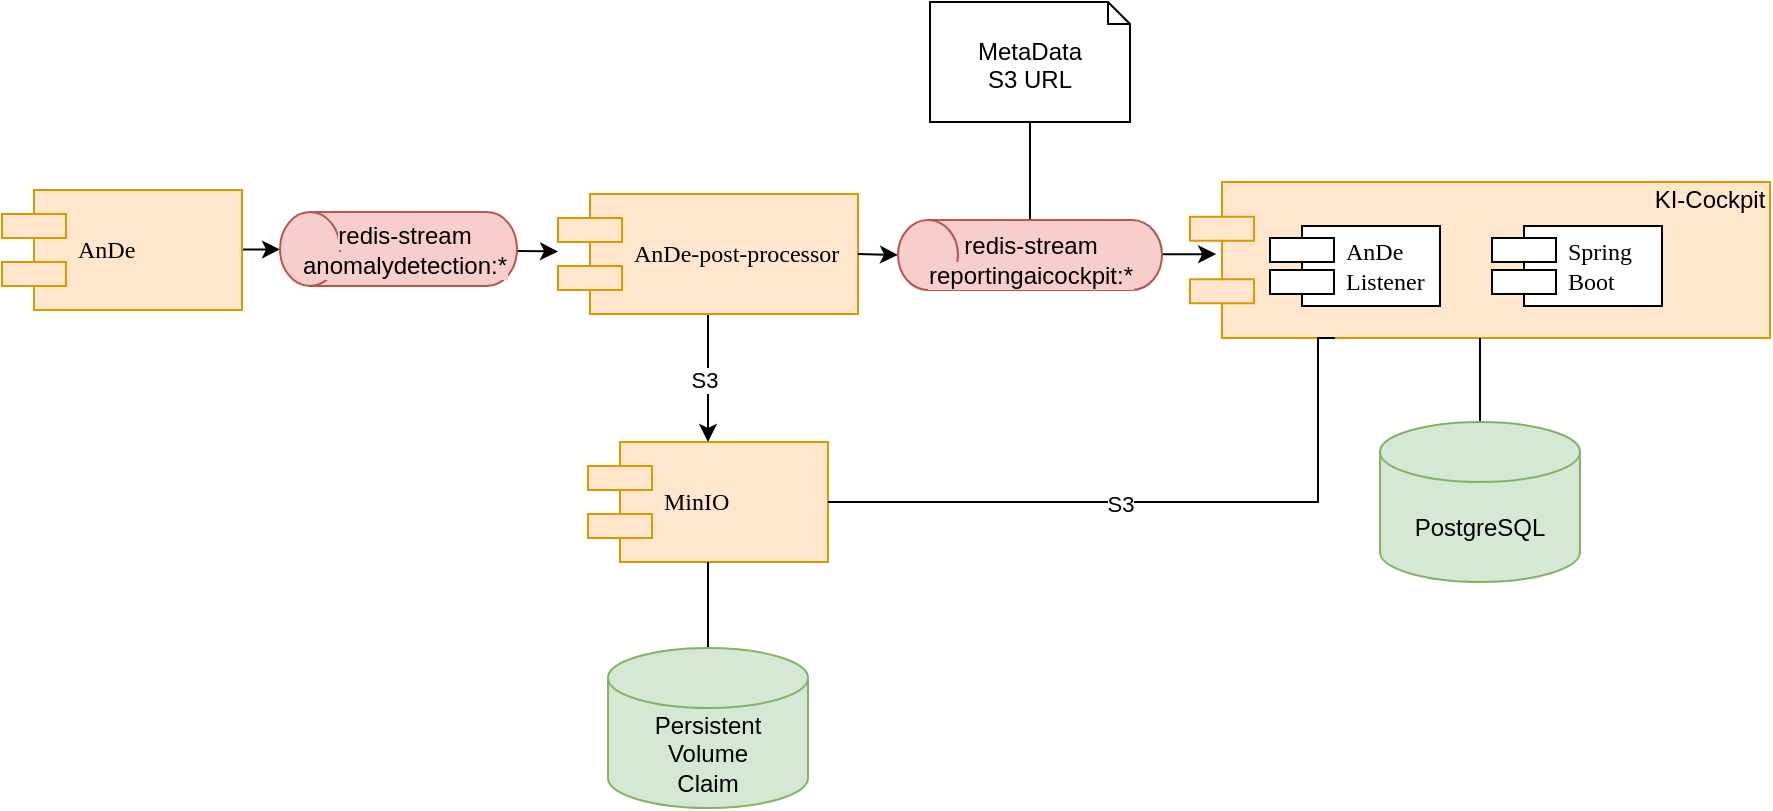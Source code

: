 <mxfile>
    <diagram name="draft" id="a3xRBjFOB7cAsyfC0EUM">
        <mxGraphModel dx="1396" dy="652" grid="1" gridSize="10" guides="1" tooltips="1" connect="1" arrows="1" fold="1" page="1" pageScale="1" pageWidth="1100" pageHeight="850" background="none" math="0" shadow="0">
            <root>
                <mxCell id="D_3S4Ifsa7l87r18UFxj-0"/>
                <mxCell id="D_3S4Ifsa7l87r18UFxj-1" parent="D_3S4Ifsa7l87r18UFxj-0"/>
                <mxCell id="D_3S4Ifsa7l87r18UFxj-2" value="" style="shape=component;align=left;spacingLeft=36;rounded=0;shadow=0;comic=0;labelBackgroundColor=none;strokeWidth=1;fontFamily=Verdana;fontSize=12;html=1;fillColor=#ffe6cc;strokeColor=#d79b00;" parent="D_3S4Ifsa7l87r18UFxj-1" vertex="1">
                    <mxGeometry x="936" y="440" width="290" height="78" as="geometry"/>
                </mxCell>
                <mxCell id="D_3S4Ifsa7l87r18UFxj-5" value="MinIO" style="shape=component;align=left;spacingLeft=36;rounded=0;shadow=0;comic=0;labelBackgroundColor=none;strokeWidth=1;fontFamily=Verdana;fontSize=12;html=1;fillColor=#ffe6cc;strokeColor=#d79b00;" parent="D_3S4Ifsa7l87r18UFxj-1" vertex="1">
                    <mxGeometry x="635" y="570" width="120" height="60" as="geometry"/>
                </mxCell>
                <mxCell id="D_3S4Ifsa7l87r18UFxj-6" value="" style="edgeStyle=orthogonalEdgeStyle;rounded=0;orthogonalLoop=1;jettySize=auto;html=1;" parent="D_3S4Ifsa7l87r18UFxj-1" source="D_3S4Ifsa7l87r18UFxj-10" target="D_3S4Ifsa7l87r18UFxj-5" edge="1">
                    <mxGeometry relative="1" as="geometry"/>
                </mxCell>
                <mxCell id="D_3S4Ifsa7l87r18UFxj-7" value="S3" style="edgeLabel;html=1;align=center;verticalAlign=middle;resizable=0;points=[];" parent="D_3S4Ifsa7l87r18UFxj-6" vertex="1" connectable="0">
                    <mxGeometry x="0.022" y="-2" relative="1" as="geometry">
                        <mxPoint as="offset"/>
                    </mxGeometry>
                </mxCell>
                <mxCell id="yyzwWI7Gfhoeo8dUbkyk-1" value="" style="edgeStyle=none;sketch=0;hachureGap=4;jiggle=2;curveFitting=1;html=1;fontFamily=Architects Daughter;fontSource=https%3A%2F%2Ffonts.googleapis.com%2Fcss%3Ffamily%3DArchitects%2BDaughter;fontSize=16;" parent="D_3S4Ifsa7l87r18UFxj-1" source="D_3S4Ifsa7l87r18UFxj-8" target="D_3S4Ifsa7l87r18UFxj-13" edge="1">
                    <mxGeometry relative="1" as="geometry"/>
                </mxCell>
                <mxCell id="D_3S4Ifsa7l87r18UFxj-8" value="AnDe" style="shape=component;align=left;spacingLeft=36;rounded=0;shadow=0;comic=0;labelBackgroundColor=none;strokeWidth=1;fontFamily=Verdana;fontSize=12;html=1;fillColor=#ffe6cc;strokeColor=#d79b00;" parent="D_3S4Ifsa7l87r18UFxj-1" vertex="1">
                    <mxGeometry x="342" y="444" width="120" height="60" as="geometry"/>
                </mxCell>
                <mxCell id="D_3S4Ifsa7l87r18UFxj-10" value="AnDe-post-processor" style="shape=component;align=left;spacingLeft=36;rounded=0;shadow=0;comic=0;labelBackgroundColor=none;strokeWidth=1;fontFamily=Verdana;fontSize=12;html=1;fillColor=#ffe6cc;strokeColor=#d79b00;" parent="D_3S4Ifsa7l87r18UFxj-1" vertex="1">
                    <mxGeometry x="620" y="446" width="150" height="60" as="geometry"/>
                </mxCell>
                <mxCell id="D_3S4Ifsa7l87r18UFxj-12" value="" style="edgeStyle=orthogonalEdgeStyle;rounded=0;orthogonalLoop=1;jettySize=auto;html=1;endArrow=none;endFill=0;exitX=1;exitY=0.5;exitDx=0;exitDy=0;exitPerimeter=0;" parent="D_3S4Ifsa7l87r18UFxj-1" source="yyzwWI7Gfhoeo8dUbkyk-3" target="D_3S4Ifsa7l87r18UFxj-21" edge="1">
                    <mxGeometry relative="1" as="geometry"/>
                </mxCell>
                <mxCell id="yyzwWI7Gfhoeo8dUbkyk-2" value="" style="edgeStyle=none;sketch=0;hachureGap=4;jiggle=2;curveFitting=1;html=1;fontFamily=Architects Daughter;fontSource=https%3A%2F%2Ffonts.googleapis.com%2Fcss%3Ffamily%3DArchitects%2BDaughter;fontSize=16;" parent="D_3S4Ifsa7l87r18UFxj-1" source="D_3S4Ifsa7l87r18UFxj-13" target="D_3S4Ifsa7l87r18UFxj-10" edge="1">
                    <mxGeometry relative="1" as="geometry"/>
                </mxCell>
                <mxCell id="D_3S4Ifsa7l87r18UFxj-13" value="" style="shape=cylinder3;whiteSpace=wrap;html=1;boundedLbl=1;backgroundOutline=1;size=15;rotation=270;textDirection=vertical-lr;fillColor=#f8cecc;strokeColor=#b85450;" parent="D_3S4Ifsa7l87r18UFxj-1" vertex="1">
                    <mxGeometry x="521.75" y="414.25" width="37" height="118.5" as="geometry"/>
                </mxCell>
                <mxCell id="D_3S4Ifsa7l87r18UFxj-14" value="AnDe&lt;br&gt;Listener" style="shape=component;align=left;spacingLeft=36;rounded=0;shadow=0;comic=0;labelBackgroundColor=none;strokeWidth=1;fontFamily=Verdana;fontSize=12;html=1;" parent="D_3S4Ifsa7l87r18UFxj-1" vertex="1">
                    <mxGeometry x="976" y="462" width="85" height="40" as="geometry"/>
                </mxCell>
                <mxCell id="D_3S4Ifsa7l87r18UFxj-15" value="" style="edgeStyle=orthogonalEdgeStyle;rounded=0;orthogonalLoop=1;jettySize=auto;html=1;endArrow=none;endFill=0;" parent="D_3S4Ifsa7l87r18UFxj-1" source="D_3S4Ifsa7l87r18UFxj-16" target="D_3S4Ifsa7l87r18UFxj-2" edge="1">
                    <mxGeometry relative="1" as="geometry">
                        <mxPoint x="1081" y="604" as="sourcePoint"/>
                    </mxGeometry>
                </mxCell>
                <mxCell id="D_3S4Ifsa7l87r18UFxj-16" value="PostgreSQL" style="shape=cylinder3;whiteSpace=wrap;html=1;boundedLbl=1;backgroundOutline=1;size=15;fillColor=#d5e8d4;strokeColor=#82b366;" parent="D_3S4Ifsa7l87r18UFxj-1" vertex="1">
                    <mxGeometry x="1031" y="560" width="100" height="80" as="geometry"/>
                </mxCell>
                <mxCell id="D_3S4Ifsa7l87r18UFxj-17" value="" style="endArrow=none;html=1;rounded=0;edgeStyle=orthogonalEdgeStyle;exitX=1;exitY=0.5;exitDx=0;exitDy=0;entryX=0.25;entryY=1;entryDx=0;entryDy=0;" parent="D_3S4Ifsa7l87r18UFxj-1" source="D_3S4Ifsa7l87r18UFxj-5" target="D_3S4Ifsa7l87r18UFxj-2" edge="1">
                    <mxGeometry width="50" height="50" relative="1" as="geometry">
                        <mxPoint x="630" y="750" as="sourcePoint"/>
                        <mxPoint x="680" y="700" as="targetPoint"/>
                        <Array as="points">
                            <mxPoint x="1000" y="600"/>
                            <mxPoint x="1000" y="518"/>
                        </Array>
                    </mxGeometry>
                </mxCell>
                <mxCell id="D_3S4Ifsa7l87r18UFxj-18" value="S3" style="edgeLabel;html=1;align=center;verticalAlign=middle;resizable=0;points=[];" parent="D_3S4Ifsa7l87r18UFxj-17" vertex="1" connectable="0">
                    <mxGeometry x="-0.131" y="-1" relative="1" as="geometry">
                        <mxPoint as="offset"/>
                    </mxGeometry>
                </mxCell>
                <mxCell id="D_3S4Ifsa7l87r18UFxj-19" value="" style="edgeStyle=orthogonalEdgeStyle;rounded=0;orthogonalLoop=1;jettySize=auto;html=1;endArrow=none;endFill=0;" parent="D_3S4Ifsa7l87r18UFxj-1" source="D_3S4Ifsa7l87r18UFxj-20" target="D_3S4Ifsa7l87r18UFxj-5" edge="1">
                    <mxGeometry relative="1" as="geometry"/>
                </mxCell>
                <mxCell id="D_3S4Ifsa7l87r18UFxj-20" value="Persistent&lt;br&gt;Volume&lt;br&gt;Claim" style="shape=cylinder3;whiteSpace=wrap;html=1;boundedLbl=1;backgroundOutline=1;size=15;fillColor=#d5e8d4;strokeColor=#82b366;" parent="D_3S4Ifsa7l87r18UFxj-1" vertex="1">
                    <mxGeometry x="645" y="673" width="100" height="80" as="geometry"/>
                </mxCell>
                <mxCell id="D_3S4Ifsa7l87r18UFxj-21" value="&lt;div style=&quot;text-align: left;&quot;&gt;&lt;span style=&quot;background-color: initial;&quot;&gt;MetaData&lt;/span&gt;&lt;/div&gt;S3 URL" style="shape=note2;boundedLbl=1;whiteSpace=wrap;html=1;size=11;verticalAlign=top;align=center;" parent="D_3S4Ifsa7l87r18UFxj-1" vertex="1">
                    <mxGeometry x="806" y="350" width="100" height="60" as="geometry"/>
                </mxCell>
                <mxCell id="D_3S4Ifsa7l87r18UFxj-22" value="Spring&lt;br&gt;Boot" style="shape=component;align=left;spacingLeft=36;rounded=0;shadow=0;comic=0;labelBackgroundColor=none;strokeWidth=1;fontFamily=Verdana;fontSize=12;html=1;" parent="D_3S4Ifsa7l87r18UFxj-1" vertex="1">
                    <mxGeometry x="1087" y="462" width="85" height="40" as="geometry"/>
                </mxCell>
                <mxCell id="D_3S4Ifsa7l87r18UFxj-23" value="KI-Cockpit" style="text;html=1;align=center;verticalAlign=middle;whiteSpace=wrap;rounded=0;" parent="D_3S4Ifsa7l87r18UFxj-1" vertex="1">
                    <mxGeometry x="1166" y="434" width="60" height="30" as="geometry"/>
                </mxCell>
                <mxCell id="yyzwWI7Gfhoeo8dUbkyk-0" value="" style="endArrow=classic;html=1;hachureGap=4;fontFamily=Architects Daughter;fontSource=https%3A%2F%2Ffonts.googleapis.com%2Fcss%3Ffamily%3DArchitects%2BDaughter;fontSize=16;exitX=1;exitY=0.5;exitDx=0;exitDy=0;entryX=0.5;entryY=0;entryDx=0;entryDy=0;entryPerimeter=0;" parent="D_3S4Ifsa7l87r18UFxj-1" source="D_3S4Ifsa7l87r18UFxj-10" target="yyzwWI7Gfhoeo8dUbkyk-3" edge="1">
                    <mxGeometry width="50" height="50" relative="1" as="geometry">
                        <mxPoint x="780" y="500" as="sourcePoint"/>
                        <mxPoint x="830" y="450" as="targetPoint"/>
                    </mxGeometry>
                </mxCell>
                <mxCell id="yyzwWI7Gfhoeo8dUbkyk-4" value="" style="edgeStyle=none;sketch=0;hachureGap=4;jiggle=2;curveFitting=1;html=1;fontFamily=Architects Daughter;fontSource=https%3A%2F%2Ffonts.googleapis.com%2Fcss%3Ffamily%3DArchitects%2BDaughter;fontSize=16;entryX=0.045;entryY=0.462;entryDx=0;entryDy=0;entryPerimeter=0;" parent="D_3S4Ifsa7l87r18UFxj-1" source="yyzwWI7Gfhoeo8dUbkyk-3" target="D_3S4Ifsa7l87r18UFxj-2" edge="1">
                    <mxGeometry relative="1" as="geometry"/>
                </mxCell>
                <mxCell id="yyzwWI7Gfhoeo8dUbkyk-3" value="" style="shape=cylinder3;whiteSpace=wrap;html=1;boundedLbl=1;backgroundOutline=1;size=15;rotation=270;textDirection=vertical-lr;fillColor=#f8cecc;strokeColor=#b85450;" parent="D_3S4Ifsa7l87r18UFxj-1" vertex="1">
                    <mxGeometry x="838.5" y="410.5" width="35" height="132" as="geometry"/>
                </mxCell>
                <mxCell id="0" value="&lt;span style=&quot;background-color: rgb(248, 206, 204);&quot;&gt;redis-stream&lt;br&gt;anomalydetection:*&lt;/span&gt;" style="text;html=1;strokeColor=none;fillColor=none;align=center;verticalAlign=middle;whiteSpace=wrap;rounded=0;" parent="D_3S4Ifsa7l87r18UFxj-1" vertex="1">
                    <mxGeometry x="505.5" y="464" width="75" height="20" as="geometry"/>
                </mxCell>
                <mxCell id="1" value="&lt;span style=&quot;background-color: rgb(248, 206, 204);&quot;&gt;redis-stream&lt;br&gt;reportingaicockpit:*&lt;/span&gt;" style="text;html=1;strokeColor=none;fillColor=none;align=center;verticalAlign=middle;whiteSpace=wrap;rounded=0;" parent="D_3S4Ifsa7l87r18UFxj-1" vertex="1">
                    <mxGeometry x="818.5" y="469" width="75" height="20" as="geometry"/>
                </mxCell>
            </root>
        </mxGraphModel>
    </diagram>
    <diagram name="Deployment Option 1" id="u-UFPv0DjZsWNiKmiKGw">
        <mxGraphModel dx="1396" dy="652" grid="1" gridSize="10" guides="1" tooltips="1" connect="1" arrows="1" fold="1" page="1" pageScale="1" pageWidth="1100" pageHeight="850" background="none" math="0" shadow="0">
            <root>
                <mxCell id="oXKrkx4APH8yopa26a5v-0"/>
                <mxCell id="84qNt7v-MmPcpYl2-deS-1" value="Deployment" parent="oXKrkx4APH8yopa26a5v-0"/>
                <mxCell id="84qNt7v-MmPcpYl2-deS-2" value="onPremis" style="rounded=0;whiteSpace=wrap;html=1;verticalAlign=top;align=left;" parent="84qNt7v-MmPcpYl2-deS-1" vertex="1">
                    <mxGeometry x="30" y="40" width="570" height="470" as="geometry"/>
                </mxCell>
                <mxCell id="84qNt7v-MmPcpYl2-deS-5" value="cloud" style="rounded=0;whiteSpace=wrap;html=1;verticalAlign=top;align=left;" parent="84qNt7v-MmPcpYl2-deS-1" vertex="1">
                    <mxGeometry x="610" y="40" width="440" height="470" as="geometry"/>
                </mxCell>
                <mxCell id="oXKrkx4APH8yopa26a5v-1" value="components" parent="oXKrkx4APH8yopa26a5v-0"/>
                <mxCell id="oXKrkx4APH8yopa26a5v-2" value="" style="shape=component;align=left;spacingLeft=36;rounded=0;shadow=0;comic=0;labelBackgroundColor=none;strokeWidth=1;fontFamily=Verdana;fontSize=12;html=1;" parent="oXKrkx4APH8yopa26a5v-1" vertex="1">
                    <mxGeometry x="746" y="170" width="290" height="78" as="geometry"/>
                </mxCell>
                <mxCell id="oXKrkx4APH8yopa26a5v-3" value="MinIO" style="shape=component;align=left;spacingLeft=36;rounded=0;shadow=0;comic=0;labelBackgroundColor=none;strokeWidth=1;fontFamily=Verdana;fontSize=12;html=1;" parent="oXKrkx4APH8yopa26a5v-1" vertex="1">
                    <mxGeometry x="620" y="310" width="120" height="60" as="geometry"/>
                </mxCell>
                <mxCell id="oXKrkx4APH8yopa26a5v-4" value="" style="edgeStyle=orthogonalEdgeStyle;rounded=0;orthogonalLoop=1;jettySize=auto;html=1;" parent="oXKrkx4APH8yopa26a5v-1" source="oXKrkx4APH8yopa26a5v-8" target="oXKrkx4APH8yopa26a5v-3" edge="1">
                    <mxGeometry relative="1" as="geometry">
                        <Array as="points">
                            <mxPoint x="540" y="340"/>
                        </Array>
                    </mxGeometry>
                </mxCell>
                <mxCell id="oXKrkx4APH8yopa26a5v-5" value="S3" style="edgeLabel;html=1;align=center;verticalAlign=middle;resizable=0;points=[];" parent="oXKrkx4APH8yopa26a5v-4" vertex="1" connectable="0">
                    <mxGeometry x="0.022" y="-2" relative="1" as="geometry">
                        <mxPoint as="offset"/>
                    </mxGeometry>
                </mxCell>
                <mxCell id="oXKrkx4APH8yopa26a5v-6" value="" style="edgeStyle=none;sketch=0;hachureGap=4;jiggle=2;curveFitting=1;html=1;fontFamily=Architects Daughter;fontSource=https%3A%2F%2Ffonts.googleapis.com%2Fcss%3Ffamily%3DArchitects%2BDaughter;fontSize=16;" parent="oXKrkx4APH8yopa26a5v-1" source="oXKrkx4APH8yopa26a5v-7" target="oXKrkx4APH8yopa26a5v-11" edge="1">
                    <mxGeometry relative="1" as="geometry"/>
                </mxCell>
                <mxCell id="oXKrkx4APH8yopa26a5v-7" value="AnDe" style="shape=component;align=left;spacingLeft=36;rounded=0;shadow=0;comic=0;labelBackgroundColor=none;strokeWidth=1;fontFamily=Verdana;fontSize=12;html=1;" parent="oXKrkx4APH8yopa26a5v-1" vertex="1">
                    <mxGeometry x="180" y="170" width="120" height="60" as="geometry"/>
                </mxCell>
                <mxCell id="oXKrkx4APH8yopa26a5v-8" value="SAnDe" style="shape=component;align=left;spacingLeft=36;rounded=0;shadow=0;comic=0;labelBackgroundColor=none;strokeWidth=1;fontFamily=Verdana;fontSize=12;html=1;" parent="oXKrkx4APH8yopa26a5v-1" vertex="1">
                    <mxGeometry x="460" y="176" width="120" height="60" as="geometry"/>
                </mxCell>
                <mxCell id="oXKrkx4APH8yopa26a5v-9" value="" style="edgeStyle=orthogonalEdgeStyle;rounded=0;orthogonalLoop=1;jettySize=auto;html=1;endArrow=none;endFill=0;exitX=1;exitY=0.5;exitDx=0;exitDy=0;exitPerimeter=0;" parent="oXKrkx4APH8yopa26a5v-1" source="oXKrkx4APH8yopa26a5v-24" target="oXKrkx4APH8yopa26a5v-19" edge="1">
                    <mxGeometry relative="1" as="geometry"/>
                </mxCell>
                <mxCell id="oXKrkx4APH8yopa26a5v-10" value="" style="edgeStyle=none;sketch=0;hachureGap=4;jiggle=2;curveFitting=1;html=1;fontFamily=Architects Daughter;fontSource=https%3A%2F%2Ffonts.googleapis.com%2Fcss%3Ffamily%3DArchitects%2BDaughter;fontSize=16;" parent="oXKrkx4APH8yopa26a5v-1" source="oXKrkx4APH8yopa26a5v-11" target="oXKrkx4APH8yopa26a5v-8" edge="1">
                    <mxGeometry relative="1" as="geometry"/>
                </mxCell>
                <mxCell id="oXKrkx4APH8yopa26a5v-11" value="Redis1" style="shape=cylinder3;whiteSpace=wrap;html=1;boundedLbl=1;backgroundOutline=1;size=15;rotation=270;textDirection=vertical-lr;" parent="oXKrkx4APH8yopa26a5v-1" vertex="1">
                    <mxGeometry x="340" y="164" width="60" height="80" as="geometry"/>
                </mxCell>
                <mxCell id="oXKrkx4APH8yopa26a5v-12" value="AnDe&lt;br&gt;Listener" style="shape=component;align=left;spacingLeft=36;rounded=0;shadow=0;comic=0;labelBackgroundColor=none;strokeWidth=1;fontFamily=Verdana;fontSize=12;html=1;" parent="oXKrkx4APH8yopa26a5v-1" vertex="1">
                    <mxGeometry x="786" y="194" width="85" height="40" as="geometry"/>
                </mxCell>
                <mxCell id="oXKrkx4APH8yopa26a5v-13" value="" style="edgeStyle=orthogonalEdgeStyle;rounded=0;orthogonalLoop=1;jettySize=auto;html=1;endArrow=none;endFill=0;" parent="oXKrkx4APH8yopa26a5v-1" source="oXKrkx4APH8yopa26a5v-14" target="oXKrkx4APH8yopa26a5v-2" edge="1">
                    <mxGeometry relative="1" as="geometry">
                        <mxPoint x="891" y="334" as="sourcePoint"/>
                    </mxGeometry>
                </mxCell>
                <mxCell id="oXKrkx4APH8yopa26a5v-14" value="PostgreSQL" style="shape=cylinder3;whiteSpace=wrap;html=1;boundedLbl=1;backgroundOutline=1;size=15;" parent="oXKrkx4APH8yopa26a5v-1" vertex="1">
                    <mxGeometry x="841" y="290" width="100" height="80" as="geometry"/>
                </mxCell>
                <mxCell id="oXKrkx4APH8yopa26a5v-15" value="" style="endArrow=none;html=1;rounded=0;edgeStyle=orthogonalEdgeStyle;exitX=1;exitY=0.75;exitDx=0;exitDy=0;entryX=0.25;entryY=1;entryDx=0;entryDy=0;" parent="oXKrkx4APH8yopa26a5v-1" source="oXKrkx4APH8yopa26a5v-3" target="oXKrkx4APH8yopa26a5v-2" edge="1">
                    <mxGeometry width="50" height="50" relative="1" as="geometry">
                        <mxPoint x="440" y="480" as="sourcePoint"/>
                        <mxPoint x="490" y="430" as="targetPoint"/>
                        <Array as="points">
                            <mxPoint x="810" y="355"/>
                            <mxPoint x="810" y="248"/>
                        </Array>
                    </mxGeometry>
                </mxCell>
                <mxCell id="oXKrkx4APH8yopa26a5v-16" value="S3" style="edgeLabel;html=1;align=center;verticalAlign=middle;resizable=0;points=[];" parent="oXKrkx4APH8yopa26a5v-15" vertex="1" connectable="0">
                    <mxGeometry x="-0.131" y="-1" relative="1" as="geometry">
                        <mxPoint as="offset"/>
                    </mxGeometry>
                </mxCell>
                <mxCell id="oXKrkx4APH8yopa26a5v-17" value="" style="edgeStyle=orthogonalEdgeStyle;rounded=0;orthogonalLoop=1;jettySize=auto;html=1;endArrow=none;endFill=0;" parent="oXKrkx4APH8yopa26a5v-1" source="oXKrkx4APH8yopa26a5v-18" target="oXKrkx4APH8yopa26a5v-3" edge="1">
                    <mxGeometry relative="1" as="geometry"/>
                </mxCell>
                <mxCell id="oXKrkx4APH8yopa26a5v-18" value="Persistent&lt;br&gt;Volume&lt;br&gt;Claim" style="shape=cylinder3;whiteSpace=wrap;html=1;boundedLbl=1;backgroundOutline=1;size=15;" parent="oXKrkx4APH8yopa26a5v-1" vertex="1">
                    <mxGeometry x="630" y="413" width="100" height="80" as="geometry"/>
                </mxCell>
                <mxCell id="oXKrkx4APH8yopa26a5v-19" value="&lt;div style=&quot;text-align: left;&quot;&gt;&lt;span style=&quot;background-color: initial;&quot;&gt;MetaData&lt;/span&gt;&lt;/div&gt;S3 URL" style="shape=note2;boundedLbl=1;whiteSpace=wrap;html=1;size=11;verticalAlign=top;align=center;" parent="oXKrkx4APH8yopa26a5v-1" vertex="1">
                    <mxGeometry x="620" y="69" width="100" height="60" as="geometry"/>
                </mxCell>
                <mxCell id="oXKrkx4APH8yopa26a5v-20" value="Spring&lt;br&gt;Boot" style="shape=component;align=left;spacingLeft=36;rounded=0;shadow=0;comic=0;labelBackgroundColor=none;strokeWidth=1;fontFamily=Verdana;fontSize=12;html=1;" parent="oXKrkx4APH8yopa26a5v-1" vertex="1">
                    <mxGeometry x="911" y="194" width="85" height="40" as="geometry"/>
                </mxCell>
                <mxCell id="oXKrkx4APH8yopa26a5v-21" value="KI-Cockpit" style="text;html=1;align=center;verticalAlign=middle;whiteSpace=wrap;rounded=0;" parent="oXKrkx4APH8yopa26a5v-1" vertex="1">
                    <mxGeometry x="976" y="164" width="60" height="30" as="geometry"/>
                </mxCell>
                <mxCell id="oXKrkx4APH8yopa26a5v-22" value="" style="endArrow=classic;html=1;hachureGap=4;fontFamily=Architects Daughter;fontSource=https%3A%2F%2Ffonts.googleapis.com%2Fcss%3Ffamily%3DArchitects%2BDaughter;fontSize=16;exitX=1;exitY=0.5;exitDx=0;exitDy=0;entryX=0.5;entryY=0;entryDx=0;entryDy=0;entryPerimeter=0;" parent="oXKrkx4APH8yopa26a5v-1" source="oXKrkx4APH8yopa26a5v-8" target="oXKrkx4APH8yopa26a5v-24" edge="1">
                    <mxGeometry width="50" height="50" relative="1" as="geometry">
                        <mxPoint x="590" y="230" as="sourcePoint"/>
                        <mxPoint x="640" y="180" as="targetPoint"/>
                    </mxGeometry>
                </mxCell>
                <mxCell id="oXKrkx4APH8yopa26a5v-23" value="" style="edgeStyle=none;sketch=0;hachureGap=4;jiggle=2;curveFitting=1;html=1;fontFamily=Architects Daughter;fontSource=https%3A%2F%2Ffonts.googleapis.com%2Fcss%3Ffamily%3DArchitects%2BDaughter;fontSize=16;entryX=0.045;entryY=0.462;entryDx=0;entryDy=0;entryPerimeter=0;" parent="oXKrkx4APH8yopa26a5v-1" source="oXKrkx4APH8yopa26a5v-24" target="oXKrkx4APH8yopa26a5v-2" edge="1">
                    <mxGeometry relative="1" as="geometry"/>
                </mxCell>
                <mxCell id="oXKrkx4APH8yopa26a5v-24" value="Redis2" style="shape=cylinder3;whiteSpace=wrap;html=1;boundedLbl=1;backgroundOutline=1;size=15;rotation=270;textDirection=vertical-lr;" parent="oXKrkx4APH8yopa26a5v-1" vertex="1">
                    <mxGeometry x="640" y="166" width="60" height="80" as="geometry"/>
                </mxCell>
                <mxCell id="84qNt7v-MmPcpYl2-deS-0" value="" style="fontColor=#0066CC;verticalAlign=top;verticalLabelPosition=bottom;labelPosition=center;align=center;html=1;outlineConnect=0;fillColor=#CCCCCC;strokeColor=#6881B3;gradientColor=none;gradientDirection=north;strokeWidth=2;shape=mxgraph.networks.security_camera;" parent="oXKrkx4APH8yopa26a5v-1" vertex="1">
                    <mxGeometry x="270" y="80" width="60" height="49" as="geometry"/>
                </mxCell>
                <mxCell id="84qNt7v-MmPcpYl2-deS-6" value="" style="edgeStyle=none;html=1;" parent="oXKrkx4APH8yopa26a5v-1" source="84qNt7v-MmPcpYl2-deS-4" target="oXKrkx4APH8yopa26a5v-7" edge="1">
                    <mxGeometry relative="1" as="geometry"/>
                </mxCell>
                <mxCell id="84qNt7v-MmPcpYl2-deS-4" value="SAE" style="shape=component;align=left;spacingLeft=36;rounded=0;shadow=0;comic=0;labelBackgroundColor=none;strokeWidth=1;fontFamily=Verdana;fontSize=12;html=1;" parent="oXKrkx4APH8yopa26a5v-1" vertex="1">
                    <mxGeometry x="30" y="172" width="120" height="60" as="geometry"/>
                </mxCell>
            </root>
        </mxGraphModel>
    </diagram>
    <diagram name="Deployment Option 2" id="qMj3BfsI_T58n7TyWxik">
        <mxGraphModel dx="1396" dy="652" grid="1" gridSize="10" guides="1" tooltips="1" connect="1" arrows="1" fold="1" page="1" pageScale="1" pageWidth="1100" pageHeight="850" background="none" math="0" shadow="0">
            <root>
                <mxCell id="FTh1BCPypeRiLLbVmUH3-0"/>
                <mxCell id="FTh1BCPypeRiLLbVmUH3-1" value="Untitled Layer" parent="FTh1BCPypeRiLLbVmUH3-0"/>
                <mxCell id="FTh1BCPypeRiLLbVmUH3-2" value="onPremis" style="rounded=0;whiteSpace=wrap;html=1;verticalAlign=top;align=left;" parent="FTh1BCPypeRiLLbVmUH3-1" vertex="1">
                    <mxGeometry x="30" y="40" width="280" height="470" as="geometry"/>
                </mxCell>
                <mxCell id="FTh1BCPypeRiLLbVmUH3-3" value="cloud" style="rounded=0;whiteSpace=wrap;html=1;verticalAlign=top;align=left;" parent="FTh1BCPypeRiLLbVmUH3-1" vertex="1">
                    <mxGeometry x="320" y="40" width="730" height="470" as="geometry"/>
                </mxCell>
                <mxCell id="FTh1BCPypeRiLLbVmUH3-4" value="components" parent="FTh1BCPypeRiLLbVmUH3-0"/>
                <mxCell id="FTh1BCPypeRiLLbVmUH3-5" value="" style="shape=component;align=left;spacingLeft=36;rounded=0;shadow=0;comic=0;labelBackgroundColor=none;strokeWidth=1;fontFamily=Verdana;fontSize=12;html=1;" parent="FTh1BCPypeRiLLbVmUH3-4" vertex="1">
                    <mxGeometry x="746" y="170" width="290" height="78" as="geometry"/>
                </mxCell>
                <mxCell id="FTh1BCPypeRiLLbVmUH3-6" value="MinIO" style="shape=component;align=left;spacingLeft=36;rounded=0;shadow=0;comic=0;labelBackgroundColor=none;strokeWidth=1;fontFamily=Verdana;fontSize=12;html=1;" parent="FTh1BCPypeRiLLbVmUH3-4" vertex="1">
                    <mxGeometry x="620" y="310" width="120" height="60" as="geometry"/>
                </mxCell>
                <mxCell id="FTh1BCPypeRiLLbVmUH3-7" value="" style="edgeStyle=orthogonalEdgeStyle;rounded=0;orthogonalLoop=1;jettySize=auto;html=1;" parent="FTh1BCPypeRiLLbVmUH3-4" source="FTh1BCPypeRiLLbVmUH3-11" target="FTh1BCPypeRiLLbVmUH3-6" edge="1">
                    <mxGeometry relative="1" as="geometry">
                        <Array as="points">
                            <mxPoint x="540" y="340"/>
                        </Array>
                    </mxGeometry>
                </mxCell>
                <mxCell id="FTh1BCPypeRiLLbVmUH3-8" value="S3" style="edgeLabel;html=1;align=center;verticalAlign=middle;resizable=0;points=[];" parent="FTh1BCPypeRiLLbVmUH3-7" vertex="1" connectable="0">
                    <mxGeometry x="0.022" y="-2" relative="1" as="geometry">
                        <mxPoint as="offset"/>
                    </mxGeometry>
                </mxCell>
                <mxCell id="FTh1BCPypeRiLLbVmUH3-9" value="" style="edgeStyle=none;sketch=0;hachureGap=4;jiggle=2;curveFitting=1;html=1;fontFamily=Architects Daughter;fontSource=https%3A%2F%2Ffonts.googleapis.com%2Fcss%3Ffamily%3DArchitects%2BDaughter;fontSize=16;" parent="FTh1BCPypeRiLLbVmUH3-4" source="FTh1BCPypeRiLLbVmUH3-10" target="FTh1BCPypeRiLLbVmUH3-14" edge="1">
                    <mxGeometry relative="1" as="geometry"/>
                </mxCell>
                <mxCell id="FTh1BCPypeRiLLbVmUH3-10" value="AnDe" style="shape=component;align=left;spacingLeft=36;rounded=0;shadow=0;comic=0;labelBackgroundColor=none;strokeWidth=1;fontFamily=Verdana;fontSize=12;html=1;" parent="FTh1BCPypeRiLLbVmUH3-4" vertex="1">
                    <mxGeometry x="180" y="170" width="120" height="60" as="geometry"/>
                </mxCell>
                <mxCell id="FTh1BCPypeRiLLbVmUH3-11" value="SAnDe" style="shape=component;align=left;spacingLeft=36;rounded=0;shadow=0;comic=0;labelBackgroundColor=none;strokeWidth=1;fontFamily=Verdana;fontSize=12;html=1;" parent="FTh1BCPypeRiLLbVmUH3-4" vertex="1">
                    <mxGeometry x="460" y="176" width="120" height="60" as="geometry"/>
                </mxCell>
                <mxCell id="FTh1BCPypeRiLLbVmUH3-12" value="" style="edgeStyle=orthogonalEdgeStyle;rounded=0;orthogonalLoop=1;jettySize=auto;html=1;endArrow=none;endFill=0;exitX=1;exitY=0.5;exitDx=0;exitDy=0;exitPerimeter=0;" parent="FTh1BCPypeRiLLbVmUH3-4" source="FTh1BCPypeRiLLbVmUH3-27" target="FTh1BCPypeRiLLbVmUH3-22" edge="1">
                    <mxGeometry relative="1" as="geometry"/>
                </mxCell>
                <mxCell id="FTh1BCPypeRiLLbVmUH3-13" value="" style="edgeStyle=none;sketch=0;hachureGap=4;jiggle=2;curveFitting=1;html=1;fontFamily=Architects Daughter;fontSource=https%3A%2F%2Ffonts.googleapis.com%2Fcss%3Ffamily%3DArchitects%2BDaughter;fontSize=16;" parent="FTh1BCPypeRiLLbVmUH3-4" source="FTh1BCPypeRiLLbVmUH3-14" target="FTh1BCPypeRiLLbVmUH3-11" edge="1">
                    <mxGeometry relative="1" as="geometry"/>
                </mxCell>
                <mxCell id="FTh1BCPypeRiLLbVmUH3-14" value="Redis1" style="shape=cylinder3;whiteSpace=wrap;html=1;boundedLbl=1;backgroundOutline=1;size=15;rotation=270;textDirection=vertical-lr;" parent="FTh1BCPypeRiLLbVmUH3-4" vertex="1">
                    <mxGeometry x="353" y="164" width="60" height="80" as="geometry"/>
                </mxCell>
                <mxCell id="FTh1BCPypeRiLLbVmUH3-15" value="AnDe&lt;br&gt;Listener" style="shape=component;align=left;spacingLeft=36;rounded=0;shadow=0;comic=0;labelBackgroundColor=none;strokeWidth=1;fontFamily=Verdana;fontSize=12;html=1;" parent="FTh1BCPypeRiLLbVmUH3-4" vertex="1">
                    <mxGeometry x="786" y="194" width="85" height="40" as="geometry"/>
                </mxCell>
                <mxCell id="FTh1BCPypeRiLLbVmUH3-16" value="" style="edgeStyle=orthogonalEdgeStyle;rounded=0;orthogonalLoop=1;jettySize=auto;html=1;endArrow=none;endFill=0;" parent="FTh1BCPypeRiLLbVmUH3-4" source="FTh1BCPypeRiLLbVmUH3-17" target="FTh1BCPypeRiLLbVmUH3-5" edge="1">
                    <mxGeometry relative="1" as="geometry">
                        <mxPoint x="891" y="334" as="sourcePoint"/>
                    </mxGeometry>
                </mxCell>
                <mxCell id="FTh1BCPypeRiLLbVmUH3-17" value="PostgreSQL" style="shape=cylinder3;whiteSpace=wrap;html=1;boundedLbl=1;backgroundOutline=1;size=15;" parent="FTh1BCPypeRiLLbVmUH3-4" vertex="1">
                    <mxGeometry x="841" y="290" width="100" height="80" as="geometry"/>
                </mxCell>
                <mxCell id="FTh1BCPypeRiLLbVmUH3-18" value="" style="endArrow=none;html=1;rounded=0;edgeStyle=orthogonalEdgeStyle;exitX=1;exitY=0.75;exitDx=0;exitDy=0;entryX=0.25;entryY=1;entryDx=0;entryDy=0;" parent="FTh1BCPypeRiLLbVmUH3-4" source="FTh1BCPypeRiLLbVmUH3-6" target="FTh1BCPypeRiLLbVmUH3-5" edge="1">
                    <mxGeometry width="50" height="50" relative="1" as="geometry">
                        <mxPoint x="440" y="480" as="sourcePoint"/>
                        <mxPoint x="490" y="430" as="targetPoint"/>
                        <Array as="points">
                            <mxPoint x="810" y="355"/>
                            <mxPoint x="810" y="248"/>
                        </Array>
                    </mxGeometry>
                </mxCell>
                <mxCell id="FTh1BCPypeRiLLbVmUH3-19" value="S3" style="edgeLabel;html=1;align=center;verticalAlign=middle;resizable=0;points=[];" parent="FTh1BCPypeRiLLbVmUH3-18" vertex="1" connectable="0">
                    <mxGeometry x="-0.131" y="-1" relative="1" as="geometry">
                        <mxPoint as="offset"/>
                    </mxGeometry>
                </mxCell>
                <mxCell id="FTh1BCPypeRiLLbVmUH3-20" value="" style="edgeStyle=orthogonalEdgeStyle;rounded=0;orthogonalLoop=1;jettySize=auto;html=1;endArrow=none;endFill=0;" parent="FTh1BCPypeRiLLbVmUH3-4" source="FTh1BCPypeRiLLbVmUH3-21" target="FTh1BCPypeRiLLbVmUH3-6" edge="1">
                    <mxGeometry relative="1" as="geometry"/>
                </mxCell>
                <mxCell id="FTh1BCPypeRiLLbVmUH3-21" value="Persistent&lt;br&gt;Volume&lt;br&gt;Claim" style="shape=cylinder3;whiteSpace=wrap;html=1;boundedLbl=1;backgroundOutline=1;size=15;" parent="FTh1BCPypeRiLLbVmUH3-4" vertex="1">
                    <mxGeometry x="630" y="413" width="100" height="80" as="geometry"/>
                </mxCell>
                <mxCell id="FTh1BCPypeRiLLbVmUH3-22" value="&lt;div style=&quot;text-align: left;&quot;&gt;&lt;span style=&quot;background-color: initial;&quot;&gt;MetaData&lt;/span&gt;&lt;/div&gt;S3 URL" style="shape=note2;boundedLbl=1;whiteSpace=wrap;html=1;size=11;verticalAlign=top;align=center;" parent="FTh1BCPypeRiLLbVmUH3-4" vertex="1">
                    <mxGeometry x="620" y="69" width="100" height="60" as="geometry"/>
                </mxCell>
                <mxCell id="FTh1BCPypeRiLLbVmUH3-23" value="Spring&lt;br&gt;Boot" style="shape=component;align=left;spacingLeft=36;rounded=0;shadow=0;comic=0;labelBackgroundColor=none;strokeWidth=1;fontFamily=Verdana;fontSize=12;html=1;" parent="FTh1BCPypeRiLLbVmUH3-4" vertex="1">
                    <mxGeometry x="911" y="194" width="85" height="40" as="geometry"/>
                </mxCell>
                <mxCell id="FTh1BCPypeRiLLbVmUH3-24" value="KI-Cockpit" style="text;html=1;align=center;verticalAlign=middle;whiteSpace=wrap;rounded=0;" parent="FTh1BCPypeRiLLbVmUH3-4" vertex="1">
                    <mxGeometry x="976" y="164" width="60" height="30" as="geometry"/>
                </mxCell>
                <mxCell id="FTh1BCPypeRiLLbVmUH3-25" value="" style="endArrow=classic;html=1;hachureGap=4;fontFamily=Architects Daughter;fontSource=https%3A%2F%2Ffonts.googleapis.com%2Fcss%3Ffamily%3DArchitects%2BDaughter;fontSize=16;exitX=1;exitY=0.5;exitDx=0;exitDy=0;entryX=0.5;entryY=0;entryDx=0;entryDy=0;entryPerimeter=0;" parent="FTh1BCPypeRiLLbVmUH3-4" source="FTh1BCPypeRiLLbVmUH3-11" target="FTh1BCPypeRiLLbVmUH3-27" edge="1">
                    <mxGeometry width="50" height="50" relative="1" as="geometry">
                        <mxPoint x="590" y="230" as="sourcePoint"/>
                        <mxPoint x="640" y="180" as="targetPoint"/>
                    </mxGeometry>
                </mxCell>
                <mxCell id="FTh1BCPypeRiLLbVmUH3-26" value="" style="edgeStyle=none;sketch=0;hachureGap=4;jiggle=2;curveFitting=1;html=1;fontFamily=Architects Daughter;fontSource=https%3A%2F%2Ffonts.googleapis.com%2Fcss%3Ffamily%3DArchitects%2BDaughter;fontSize=16;entryX=0.045;entryY=0.462;entryDx=0;entryDy=0;entryPerimeter=0;" parent="FTh1BCPypeRiLLbVmUH3-4" source="FTh1BCPypeRiLLbVmUH3-27" target="FTh1BCPypeRiLLbVmUH3-5" edge="1">
                    <mxGeometry relative="1" as="geometry"/>
                </mxCell>
                <mxCell id="FTh1BCPypeRiLLbVmUH3-27" value="Redis1" style="shape=cylinder3;whiteSpace=wrap;html=1;boundedLbl=1;backgroundOutline=1;size=15;rotation=270;textDirection=vertical-lr;" parent="FTh1BCPypeRiLLbVmUH3-4" vertex="1">
                    <mxGeometry x="640" y="166" width="60" height="80" as="geometry"/>
                </mxCell>
                <mxCell id="FTh1BCPypeRiLLbVmUH3-28" value="" style="fontColor=#0066CC;verticalAlign=top;verticalLabelPosition=bottom;labelPosition=center;align=center;html=1;outlineConnect=0;fillColor=#CCCCCC;strokeColor=#6881B3;gradientColor=none;gradientDirection=north;strokeWidth=2;shape=mxgraph.networks.security_camera;" parent="FTh1BCPypeRiLLbVmUH3-4" vertex="1">
                    <mxGeometry x="140" y="90" width="60" height="49" as="geometry"/>
                </mxCell>
                <mxCell id="FTh1BCPypeRiLLbVmUH3-29" value="" style="edgeStyle=none;html=1;" parent="FTh1BCPypeRiLLbVmUH3-4" source="FTh1BCPypeRiLLbVmUH3-30" target="FTh1BCPypeRiLLbVmUH3-10" edge="1">
                    <mxGeometry relative="1" as="geometry"/>
                </mxCell>
                <mxCell id="FTh1BCPypeRiLLbVmUH3-30" value="SAE" style="shape=component;align=left;spacingLeft=36;rounded=0;shadow=0;comic=0;labelBackgroundColor=none;strokeWidth=1;fontFamily=Verdana;fontSize=12;html=1;" parent="FTh1BCPypeRiLLbVmUH3-4" vertex="1">
                    <mxGeometry x="30" y="172" width="120" height="60" as="geometry"/>
                </mxCell>
            </root>
        </mxGraphModel>
    </diagram>
    <diagram name="Page-1" id="5f0bae14-7c28-e335-631c-24af17079c00">
        <mxGraphModel dx="1396" dy="652" grid="1" gridSize="10" guides="1" tooltips="1" connect="1" arrows="1" fold="1" page="1" pageScale="1" pageWidth="1100" pageHeight="850" background="none" math="0" shadow="0">
            <root>
                <mxCell id="0"/>
                <mxCell id="1" parent="0"/>
                <mxCell id="MxHcLkCPxdAbKTUCakO2-9" value="" style="shape=component;align=left;spacingLeft=36;rounded=0;shadow=0;comic=0;labelBackgroundColor=none;strokeWidth=1;fontFamily=Verdana;fontSize=12;html=1;" parent="1" vertex="1">
                    <mxGeometry x="827" y="436" width="290" height="78" as="geometry"/>
                </mxCell>
                <mxCell id="MxHcLkCPxdAbKTUCakO2-4" value="" style="edgeStyle=orthogonalEdgeStyle;rounded=0;orthogonalLoop=1;jettySize=auto;html=1;exitX=1;exitY=0.25;exitDx=0;exitDy=0;entryX=0.5;entryY=1;entryDx=0;entryDy=0;endArrow=none;endFill=0;" parent="1" source="39150e848f15840c-5" target="MxHcLkCPxdAbKTUCakO2-3" edge="1">
                    <mxGeometry relative="1" as="geometry"/>
                </mxCell>
                <mxCell id="MxHcLkCPxdAbKTUCakO2-22" value="S3" style="edgeLabel;html=1;align=center;verticalAlign=middle;resizable=0;points=[];" parent="MxHcLkCPxdAbKTUCakO2-4" vertex="1" connectable="0">
                    <mxGeometry x="0.012" relative="1" as="geometry">
                        <mxPoint as="offset"/>
                    </mxGeometry>
                </mxCell>
                <mxCell id="39150e848f15840c-5" value="MinIO" style="shape=component;align=left;spacingLeft=36;rounded=0;shadow=0;comic=0;labelBackgroundColor=none;strokeWidth=1;fontFamily=Verdana;fontSize=12;html=1;" parent="1" vertex="1">
                    <mxGeometry x="343" y="562" width="120" height="60" as="geometry"/>
                </mxCell>
                <mxCell id="MxHcLkCPxdAbKTUCakO2-1" value="" style="edgeStyle=orthogonalEdgeStyle;rounded=0;orthogonalLoop=1;jettySize=auto;html=1;exitX=0.5;exitY=1;exitDx=0;exitDy=0;" parent="1" source="39150e848f15840c-10" target="39150e848f15840c-5" edge="1">
                    <mxGeometry relative="1" as="geometry"/>
                </mxCell>
                <mxCell id="MxHcLkCPxdAbKTUCakO2-2" value="S3" style="edgeLabel;html=1;align=center;verticalAlign=middle;resizable=0;points=[];" parent="MxHcLkCPxdAbKTUCakO2-1" vertex="1" connectable="0">
                    <mxGeometry x="0.022" y="-2" relative="1" as="geometry">
                        <mxPoint as="offset"/>
                    </mxGeometry>
                </mxCell>
                <mxCell id="39150e848f15840c-10" value="AnDe" style="shape=component;align=left;spacingLeft=36;rounded=0;shadow=0;comic=0;labelBackgroundColor=none;strokeWidth=1;fontFamily=Verdana;fontSize=12;html=1;" parent="1" vertex="1">
                    <mxGeometry x="343" y="461" width="120" height="60" as="geometry"/>
                </mxCell>
                <mxCell id="MxHcLkCPxdAbKTUCakO2-6" value="" style="edgeStyle=orthogonalEdgeStyle;rounded=0;orthogonalLoop=1;jettySize=auto;html=1;" parent="1" source="MxHcLkCPxdAbKTUCakO2-3" target="MxHcLkCPxdAbKTUCakO2-5" edge="1">
                    <mxGeometry relative="1" as="geometry"/>
                </mxCell>
                <mxCell id="MxHcLkCPxdAbKTUCakO2-3" value="AnDe&lt;br&gt;Exporter" style="shape=component;align=left;spacingLeft=36;rounded=0;shadow=0;comic=0;labelBackgroundColor=none;strokeWidth=1;fontFamily=Verdana;fontSize=12;html=1;" parent="1" vertex="1">
                    <mxGeometry x="550" y="460" width="120" height="60" as="geometry"/>
                </mxCell>
                <mxCell id="MxHcLkCPxdAbKTUCakO2-8" value="" style="edgeStyle=orthogonalEdgeStyle;rounded=0;orthogonalLoop=1;jettySize=auto;html=1;endArrow=none;endFill=0;entryX=0;entryY=0.7;entryDx=0;entryDy=0;" parent="1" source="MxHcLkCPxdAbKTUCakO2-5" target="MxHcLkCPxdAbKTUCakO2-9" edge="1">
                    <mxGeometry relative="1" as="geometry"/>
                </mxCell>
                <mxCell id="MxHcLkCPxdAbKTUCakO2-21" value="" style="edgeStyle=orthogonalEdgeStyle;rounded=0;orthogonalLoop=1;jettySize=auto;html=1;endArrow=none;endFill=0;" parent="1" source="MxHcLkCPxdAbKTUCakO2-5" target="MxHcLkCPxdAbKTUCakO2-20" edge="1">
                    <mxGeometry relative="1" as="geometry"/>
                </mxCell>
                <mxCell id="MxHcLkCPxdAbKTUCakO2-5" value="Redis" style="shape=cylinder3;whiteSpace=wrap;html=1;boundedLbl=1;backgroundOutline=1;size=15;rotation=270;textDirection=vertical-lr;" parent="1" vertex="1">
                    <mxGeometry x="707" y="450" width="60" height="80" as="geometry"/>
                </mxCell>
                <mxCell id="MxHcLkCPxdAbKTUCakO2-7" value="AnDe&lt;br&gt;Listener" style="shape=component;align=left;spacingLeft=36;rounded=0;shadow=0;comic=0;labelBackgroundColor=none;strokeWidth=1;fontFamily=Verdana;fontSize=12;html=1;" parent="1" vertex="1">
                    <mxGeometry x="867" y="466" width="85" height="40" as="geometry"/>
                </mxCell>
                <mxCell id="MxHcLkCPxdAbKTUCakO2-12" value="" style="edgeStyle=orthogonalEdgeStyle;rounded=0;orthogonalLoop=1;jettySize=auto;html=1;endArrow=none;endFill=0;" parent="1" source="MxHcLkCPxdAbKTUCakO2-11" target="MxHcLkCPxdAbKTUCakO2-9" edge="1">
                    <mxGeometry relative="1" as="geometry"/>
                </mxCell>
                <mxCell id="MxHcLkCPxdAbKTUCakO2-11" value="PostgreSQL" style="shape=cylinder3;whiteSpace=wrap;html=1;boundedLbl=1;backgroundOutline=1;size=15;" parent="1" vertex="1">
                    <mxGeometry x="922" y="536" width="100" height="80" as="geometry"/>
                </mxCell>
                <mxCell id="MxHcLkCPxdAbKTUCakO2-15" value="" style="endArrow=none;html=1;rounded=0;edgeStyle=orthogonalEdgeStyle;exitX=1;exitY=0.75;exitDx=0;exitDy=0;entryX=0.25;entryY=1;entryDx=0;entryDy=0;" parent="1" source="39150e848f15840c-5" target="MxHcLkCPxdAbKTUCakO2-9" edge="1">
                    <mxGeometry width="50" height="50" relative="1" as="geometry">
                        <mxPoint x="630" y="750" as="sourcePoint"/>
                        <mxPoint x="680" y="700" as="targetPoint"/>
                        <Array as="points">
                            <mxPoint x="900" y="607"/>
                            <mxPoint x="900" y="514"/>
                        </Array>
                    </mxGeometry>
                </mxCell>
                <mxCell id="MxHcLkCPxdAbKTUCakO2-19" value="S3" style="edgeLabel;html=1;align=center;verticalAlign=middle;resizable=0;points=[];" parent="MxHcLkCPxdAbKTUCakO2-15" vertex="1" connectable="0">
                    <mxGeometry x="-0.131" y="-1" relative="1" as="geometry">
                        <mxPoint as="offset"/>
                    </mxGeometry>
                </mxCell>
                <mxCell id="MxHcLkCPxdAbKTUCakO2-18" value="" style="edgeStyle=orthogonalEdgeStyle;rounded=0;orthogonalLoop=1;jettySize=auto;html=1;endArrow=none;endFill=0;" parent="1" source="MxHcLkCPxdAbKTUCakO2-17" target="39150e848f15840c-5" edge="1">
                    <mxGeometry relative="1" as="geometry"/>
                </mxCell>
                <mxCell id="MxHcLkCPxdAbKTUCakO2-17" value="Persistent&lt;br&gt;Volume&lt;br&gt;Claim" style="shape=cylinder3;whiteSpace=wrap;html=1;boundedLbl=1;backgroundOutline=1;size=15;" parent="1" vertex="1">
                    <mxGeometry x="353" y="662" width="100" height="80" as="geometry"/>
                </mxCell>
                <mxCell id="MxHcLkCPxdAbKTUCakO2-20" value="MetaData&lt;br&gt;S3 URL" style="shape=note2;boundedLbl=1;whiteSpace=wrap;html=1;size=25;verticalAlign=top;align=center;" parent="1" vertex="1">
                    <mxGeometry x="697" y="367" width="80" height="60" as="geometry"/>
                </mxCell>
                <mxCell id="MxHcLkCPxdAbKTUCakO2-23" value="Spring&lt;br&gt;Boot" style="shape=component;align=left;spacingLeft=36;rounded=0;shadow=0;comic=0;labelBackgroundColor=none;strokeWidth=1;fontFamily=Verdana;fontSize=12;html=1;" parent="1" vertex="1">
                    <mxGeometry x="992" y="466" width="85" height="40" as="geometry"/>
                </mxCell>
                <mxCell id="MxHcLkCPxdAbKTUCakO2-24" value="KI-Cockpit" style="text;html=1;align=center;verticalAlign=middle;whiteSpace=wrap;rounded=0;" parent="1" vertex="1">
                    <mxGeometry x="1057" y="436" width="60" height="30" as="geometry"/>
                </mxCell>
            </root>
        </mxGraphModel>
    </diagram>
</mxfile>